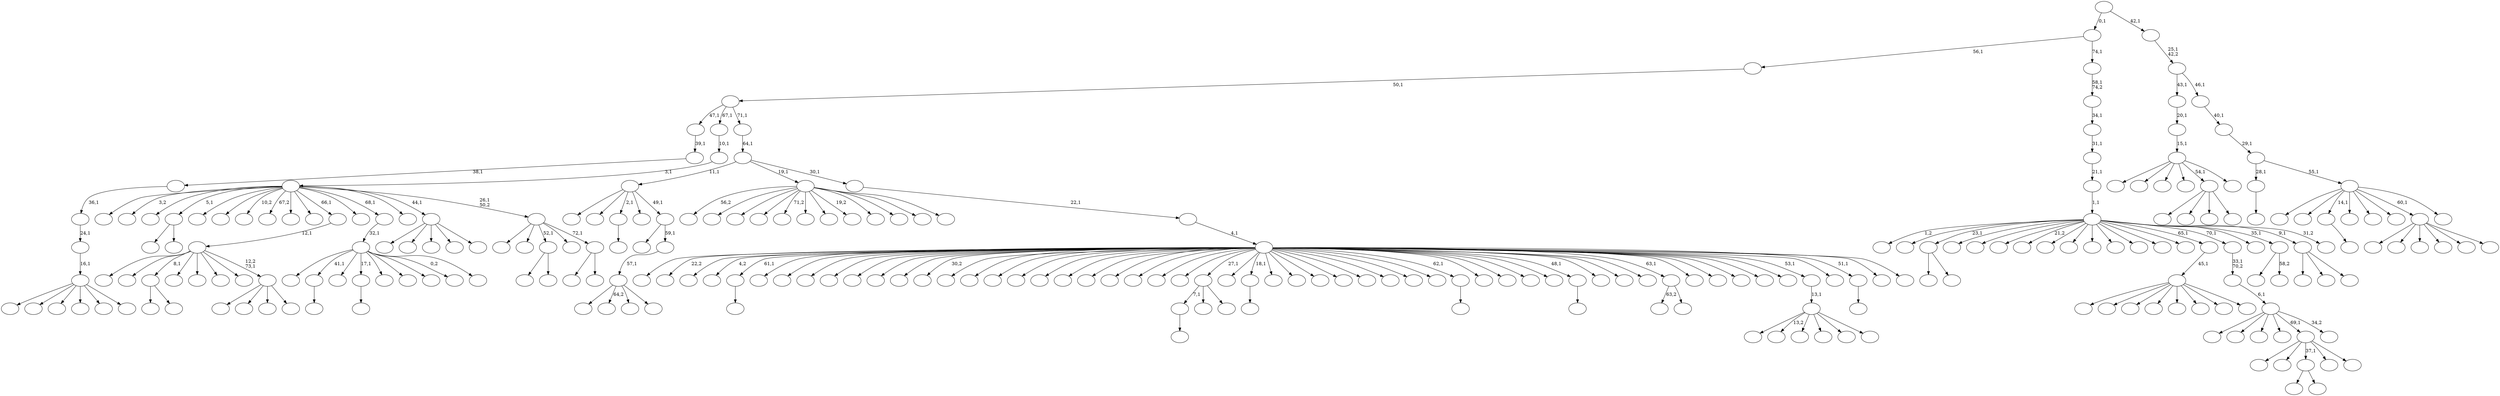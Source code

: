 digraph T {
	275 [label=""]
	274 [label=""]
	273 [label=""]
	272 [label=""]
	271 [label=""]
	270 [label=""]
	269 [label=""]
	268 [label=""]
	267 [label=""]
	266 [label=""]
	265 [label=""]
	264 [label=""]
	263 [label=""]
	262 [label=""]
	261 [label=""]
	260 [label=""]
	259 [label=""]
	258 [label=""]
	257 [label=""]
	256 [label=""]
	255 [label=""]
	254 [label=""]
	253 [label=""]
	252 [label=""]
	251 [label=""]
	250 [label=""]
	249 [label=""]
	248 [label=""]
	247 [label=""]
	246 [label=""]
	245 [label=""]
	244 [label=""]
	243 [label=""]
	242 [label=""]
	241 [label=""]
	240 [label=""]
	239 [label=""]
	238 [label=""]
	237 [label=""]
	236 [label=""]
	235 [label=""]
	234 [label=""]
	233 [label=""]
	232 [label=""]
	231 [label=""]
	230 [label=""]
	229 [label=""]
	228 [label=""]
	227 [label=""]
	226 [label=""]
	225 [label=""]
	224 [label=""]
	223 [label=""]
	222 [label=""]
	221 [label=""]
	220 [label=""]
	219 [label=""]
	218 [label=""]
	217 [label=""]
	216 [label=""]
	215 [label=""]
	214 [label=""]
	213 [label=""]
	212 [label=""]
	211 [label=""]
	210 [label=""]
	209 [label=""]
	208 [label=""]
	207 [label=""]
	206 [label=""]
	205 [label=""]
	204 [label=""]
	203 [label=""]
	202 [label=""]
	201 [label=""]
	200 [label=""]
	199 [label=""]
	198 [label=""]
	197 [label=""]
	196 [label=""]
	195 [label=""]
	194 [label=""]
	193 [label=""]
	192 [label=""]
	191 [label=""]
	190 [label=""]
	189 [label=""]
	188 [label=""]
	187 [label=""]
	186 [label=""]
	185 [label=""]
	184 [label=""]
	183 [label=""]
	182 [label=""]
	181 [label=""]
	180 [label=""]
	179 [label=""]
	178 [label=""]
	177 [label=""]
	176 [label=""]
	175 [label=""]
	174 [label=""]
	173 [label=""]
	172 [label=""]
	171 [label=""]
	170 [label=""]
	169 [label=""]
	168 [label=""]
	167 [label=""]
	166 [label=""]
	165 [label=""]
	164 [label=""]
	163 [label=""]
	162 [label=""]
	161 [label=""]
	160 [label=""]
	159 [label=""]
	158 [label=""]
	157 [label=""]
	156 [label=""]
	155 [label=""]
	154 [label=""]
	153 [label=""]
	152 [label=""]
	151 [label=""]
	150 [label=""]
	149 [label=""]
	148 [label=""]
	147 [label=""]
	146 [label=""]
	145 [label=""]
	144 [label=""]
	143 [label=""]
	142 [label=""]
	141 [label=""]
	140 [label=""]
	139 [label=""]
	138 [label=""]
	137 [label=""]
	136 [label=""]
	135 [label=""]
	134 [label=""]
	133 [label=""]
	132 [label=""]
	131 [label=""]
	130 [label=""]
	129 [label=""]
	128 [label=""]
	127 [label=""]
	126 [label=""]
	125 [label=""]
	124 [label=""]
	123 [label=""]
	122 [label=""]
	121 [label=""]
	120 [label=""]
	119 [label=""]
	118 [label=""]
	117 [label=""]
	116 [label=""]
	115 [label=""]
	114 [label=""]
	113 [label=""]
	112 [label=""]
	111 [label=""]
	110 [label=""]
	109 [label=""]
	108 [label=""]
	107 [label=""]
	106 [label=""]
	105 [label=""]
	104 [label=""]
	103 [label=""]
	102 [label=""]
	101 [label=""]
	100 [label=""]
	99 [label=""]
	98 [label=""]
	97 [label=""]
	96 [label=""]
	95 [label=""]
	94 [label=""]
	93 [label=""]
	92 [label=""]
	91 [label=""]
	90 [label=""]
	89 [label=""]
	88 [label=""]
	87 [label=""]
	86 [label=""]
	85 [label=""]
	84 [label=""]
	83 [label=""]
	82 [label=""]
	81 [label=""]
	80 [label=""]
	79 [label=""]
	78 [label=""]
	77 [label=""]
	76 [label=""]
	75 [label=""]
	74 [label=""]
	73 [label=""]
	72 [label=""]
	71 [label=""]
	70 [label=""]
	69 [label=""]
	68 [label=""]
	67 [label=""]
	66 [label=""]
	65 [label=""]
	64 [label=""]
	63 [label=""]
	62 [label=""]
	61 [label=""]
	60 [label=""]
	59 [label=""]
	58 [label=""]
	57 [label=""]
	56 [label=""]
	55 [label=""]
	54 [label=""]
	53 [label=""]
	52 [label=""]
	51 [label=""]
	50 [label=""]
	49 [label=""]
	48 [label=""]
	47 [label=""]
	46 [label=""]
	45 [label=""]
	44 [label=""]
	43 [label=""]
	42 [label=""]
	41 [label=""]
	40 [label=""]
	39 [label=""]
	38 [label=""]
	37 [label=""]
	36 [label=""]
	35 [label=""]
	34 [label=""]
	33 [label=""]
	32 [label=""]
	31 [label=""]
	30 [label=""]
	29 [label=""]
	28 [label=""]
	27 [label=""]
	26 [label=""]
	25 [label=""]
	24 [label=""]
	23 [label=""]
	22 [label=""]
	21 [label=""]
	20 [label=""]
	19 [label=""]
	18 [label=""]
	17 [label=""]
	16 [label=""]
	15 [label=""]
	14 [label=""]
	13 [label=""]
	12 [label=""]
	11 [label=""]
	10 [label=""]
	9 [label=""]
	8 [label=""]
	7 [label=""]
	6 [label=""]
	5 [label=""]
	4 [label=""]
	3 [label=""]
	2 [label=""]
	1 [label=""]
	0 [label=""]
	261 -> 262 [label=""]
	250 -> 251 [label=""]
	239 -> 240 [label=""]
	221 -> 273 [label=""]
	221 -> 222 [label=""]
	219 -> 265 [label=""]
	219 -> 220 [label=""]
	214 -> 231 [label=""]
	214 -> 215 [label=""]
	210 -> 211 [label=""]
	192 -> 226 [label=""]
	192 -> 193 [label=""]
	184 -> 185 [label=""]
	180 -> 250 [label="7,1"]
	180 -> 217 [label=""]
	180 -> 181 [label=""]
	168 -> 169 [label=""]
	163 -> 164 [label=""]
	140 -> 141 [label=""]
	121 -> 122 [label=""]
	108 -> 175 [label=""]
	108 -> 158 [label=""]
	108 -> 111 [label=""]
	108 -> 109 [label=""]
	107 -> 274 [label=""]
	107 -> 269 [label=""]
	107 -> 221 [label="8,1"]
	107 -> 143 [label=""]
	107 -> 125 [label=""]
	107 -> 119 [label=""]
	107 -> 112 [label=""]
	107 -> 108 [label="12,2\n73,1"]
	106 -> 107 [label="12,1"]
	104 -> 159 [label="63,2"]
	104 -> 105 [label=""]
	99 -> 172 [label=""]
	99 -> 170 [label="64,2"]
	99 -> 126 [label=""]
	99 -> 100 [label=""]
	98 -> 99 [label="57,1"]
	97 -> 145 [label=""]
	97 -> 98 [label="59,1"]
	96 -> 256 [label=""]
	96 -> 233 [label=""]
	96 -> 168 [label="2,1"]
	96 -> 134 [label=""]
	96 -> 97 [label="49,1"]
	88 -> 195 [label=""]
	88 -> 89 [label=""]
	86 -> 272 [label=""]
	86 -> 194 [label=""]
	86 -> 192 [label="37,1"]
	86 -> 116 [label=""]
	86 -> 87 [label=""]
	79 -> 80 [label=""]
	77 -> 259 [label=""]
	77 -> 228 [label="13,2"]
	77 -> 202 [label=""]
	77 -> 197 [label=""]
	77 -> 161 [label=""]
	77 -> 78 [label=""]
	76 -> 77 [label="13,1"]
	74 -> 188 [label=""]
	74 -> 123 [label=""]
	74 -> 82 [label=""]
	74 -> 75 [label=""]
	70 -> 275 [label=""]
	70 -> 198 [label=""]
	70 -> 173 [label=""]
	70 -> 124 [label=""]
	70 -> 110 [label=""]
	70 -> 71 [label=""]
	69 -> 70 [label="16,1"]
	68 -> 69 [label="24,1"]
	67 -> 68 [label="36,1"]
	66 -> 67 [label="38,1"]
	65 -> 66 [label="39,1"]
	63 -> 266 [label=""]
	63 -> 244 [label=""]
	63 -> 212 [label=""]
	63 -> 207 [label=""]
	63 -> 187 [label=""]
	63 -> 147 [label=""]
	63 -> 93 [label=""]
	63 -> 64 [label=""]
	62 -> 63 [label="45,1"]
	60 -> 243 [label=""]
	60 -> 199 [label=""]
	60 -> 157 [label=""]
	60 -> 128 [label=""]
	60 -> 86 [label="69,1"]
	60 -> 61 [label="34,2"]
	59 -> 60 [label="6,1"]
	58 -> 59 [label="33,1\n70,2"]
	56 -> 255 [label=""]
	56 -> 239 [label="41,1"]
	56 -> 230 [label=""]
	56 -> 210 [label="17,1"]
	56 -> 177 [label=""]
	56 -> 120 [label=""]
	56 -> 91 [label=""]
	56 -> 85 [label="0,2"]
	56 -> 57 [label=""]
	55 -> 56 [label="32,1"]
	46 -> 248 [label=""]
	46 -> 47 [label="58,2"]
	44 -> 253 [label="56,2"]
	44 -> 246 [label=""]
	44 -> 206 [label=""]
	44 -> 189 [label=""]
	44 -> 186 [label="71,2"]
	44 -> 183 [label=""]
	44 -> 155 [label=""]
	44 -> 137 [label="19,2"]
	44 -> 130 [label=""]
	44 -> 113 [label=""]
	44 -> 81 [label=""]
	44 -> 45 [label=""]
	42 -> 166 [label=""]
	42 -> 138 [label=""]
	42 -> 103 [label=""]
	42 -> 54 [label=""]
	42 -> 43 [label=""]
	40 -> 257 [label=""]
	40 -> 229 [label=""]
	40 -> 204 [label=""]
	40 -> 178 [label=""]
	40 -> 74 [label="54,1"]
	40 -> 41 [label=""]
	39 -> 40 [label="15,1"]
	38 -> 39 [label="20,1"]
	36 -> 37 [label=""]
	34 -> 271 [label=""]
	34 -> 35 [label=""]
	33 -> 270 [label=""]
	33 -> 149 [label=""]
	33 -> 88 [label="52,1"]
	33 -> 51 [label=""]
	33 -> 34 [label="72,1"]
	32 -> 260 [label=""]
	32 -> 252 [label="3,2"]
	32 -> 245 [label=""]
	32 -> 219 [label="5,1"]
	32 -> 179 [label=""]
	32 -> 174 [label=""]
	32 -> 165 [label="10,2"]
	32 -> 152 [label="67,2"]
	32 -> 148 [label=""]
	32 -> 139 [label=""]
	32 -> 106 [label="66,1"]
	32 -> 95 [label=""]
	32 -> 55 [label="68,1"]
	32 -> 53 [label=""]
	32 -> 42 [label="44,1"]
	32 -> 33 [label="26,1\n50,2"]
	31 -> 32 [label="3,1"]
	30 -> 31 [label="10,1"]
	28 -> 224 [label=""]
	28 -> 72 [label=""]
	28 -> 29 [label=""]
	24 -> 268 [label=""]
	24 -> 267 [label="22,2"]
	24 -> 264 [label=""]
	24 -> 263 [label="4,2"]
	24 -> 261 [label="61,1"]
	24 -> 258 [label=""]
	24 -> 254 [label=""]
	24 -> 249 [label=""]
	24 -> 242 [label=""]
	24 -> 241 [label=""]
	24 -> 238 [label=""]
	24 -> 237 [label=""]
	24 -> 235 [label="30,2"]
	24 -> 232 [label=""]
	24 -> 227 [label=""]
	24 -> 225 [label=""]
	24 -> 223 [label=""]
	24 -> 218 [label=""]
	24 -> 213 [label=""]
	24 -> 209 [label=""]
	24 -> 205 [label=""]
	24 -> 191 [label=""]
	24 -> 190 [label=""]
	24 -> 182 [label=""]
	24 -> 180 [label="27,1"]
	24 -> 171 [label=""]
	24 -> 163 [label="18,1"]
	24 -> 160 [label=""]
	24 -> 156 [label=""]
	24 -> 154 [label=""]
	24 -> 153 [label=""]
	24 -> 151 [label=""]
	24 -> 146 [label=""]
	24 -> 144 [label=""]
	24 -> 142 [label=""]
	24 -> 140 [label="62,1"]
	24 -> 136 [label=""]
	24 -> 135 [label=""]
	24 -> 132 [label=""]
	24 -> 131 [label=""]
	24 -> 121 [label="48,1"]
	24 -> 118 [label=""]
	24 -> 117 [label=""]
	24 -> 115 [label=""]
	24 -> 104 [label="63,1"]
	24 -> 101 [label=""]
	24 -> 94 [label=""]
	24 -> 90 [label=""]
	24 -> 84 [label=""]
	24 -> 83 [label=""]
	24 -> 76 [label="53,1"]
	24 -> 52 [label=""]
	24 -> 36 [label="51,1"]
	24 -> 26 [label=""]
	24 -> 25 [label=""]
	23 -> 24 [label="4,1"]
	22 -> 23 [label="22,1"]
	21 -> 96 [label="11,1"]
	21 -> 44 [label="19,1"]
	21 -> 22 [label="30,1"]
	20 -> 21 [label="64,1"]
	19 -> 65 [label="47,1"]
	19 -> 30 [label="67,1"]
	19 -> 20 [label="71,1"]
	18 -> 19 [label="50,1"]
	16 -> 236 [label=""]
	16 -> 216 [label=""]
	16 -> 162 [label=""]
	16 -> 129 [label=""]
	16 -> 49 [label=""]
	16 -> 17 [label=""]
	14 -> 247 [label="1,2"]
	14 -> 234 [label=""]
	14 -> 214 [label="23,1"]
	14 -> 208 [label=""]
	14 -> 203 [label=""]
	14 -> 196 [label=""]
	14 -> 176 [label="21,2"]
	14 -> 167 [label=""]
	14 -> 150 [label=""]
	14 -> 133 [label=""]
	14 -> 127 [label=""]
	14 -> 114 [label=""]
	14 -> 102 [label=""]
	14 -> 92 [label=""]
	14 -> 62 [label="65,1"]
	14 -> 58 [label="70,1"]
	14 -> 48 [label=""]
	14 -> 46 [label="35,1"]
	14 -> 28 [label="9,1"]
	14 -> 15 [label="31,2"]
	13 -> 14 [label="1,1"]
	12 -> 13 [label="21,1"]
	11 -> 12 [label="31,1"]
	10 -> 11 [label="34,1"]
	9 -> 10 [label="58,1\n74,2"]
	8 -> 18 [label="56,1"]
	8 -> 9 [label="74,1"]
	6 -> 201 [label=""]
	6 -> 200 [label=""]
	6 -> 184 [label="14,1"]
	6 -> 73 [label=""]
	6 -> 50 [label=""]
	6 -> 27 [label=""]
	6 -> 16 [label="60,1"]
	6 -> 7 [label=""]
	5 -> 79 [label="28,1"]
	5 -> 6 [label="55,1"]
	4 -> 5 [label="29,1"]
	3 -> 4 [label="40,1"]
	2 -> 38 [label="43,1"]
	2 -> 3 [label="46,1"]
	1 -> 2 [label="25,1\n42,2"]
	0 -> 8 [label="0,1"]
	0 -> 1 [label="42,1"]
}
